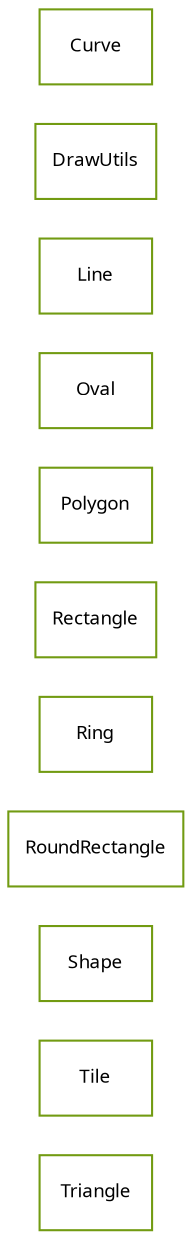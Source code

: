 strict digraph class_diagram {
  rankdir=LR;
  TypeTriangle[
    label="Triangle",
    URL="Triangle.html",
    tooltip="com.sekati.draw.Triangle",
    fontname="Verdana",
    fontsize="9"
    color="#729b12"
    shape="record"
  ];
  TypeTile[
    label="Tile",
    URL="Tile.html",
    tooltip="com.sekati.draw.Tile",
    fontname="Verdana",
    fontsize="9"
    color="#729b12"
    shape="record"
  ];
  TypeShape[
    label="Shape",
    URL="Shape.html",
    tooltip="com.sekati.draw.Shape",
    fontname="Verdana",
    fontsize="9"
    color="#729b12"
    shape="record"
  ];
  TypeRoundRectangle[
    label="RoundRectangle",
    URL="RoundRectangle.html",
    tooltip="com.sekati.draw.RoundRectangle",
    fontname="Verdana",
    fontsize="9"
    color="#729b12"
    shape="record"
  ];
  TypeRing[
    label="Ring",
    URL="Ring.html",
    tooltip="com.sekati.draw.Ring",
    fontname="Verdana",
    fontsize="9"
    color="#729b12"
    shape="record"
  ];
  TypeRectangle[
    label="Rectangle",
    URL="Rectangle.html",
    tooltip="com.sekati.draw.Rectangle",
    fontname="Verdana",
    fontsize="9"
    color="#729b12"
    shape="record"
  ];
  TypePolygon[
    label="Polygon",
    URL="Polygon.html",
    tooltip="com.sekati.draw.Polygon",
    fontname="Verdana",
    fontsize="9"
    color="#729b12"
    shape="record"
  ];
  TypeOval[
    label="Oval",
    URL="Oval.html",
    tooltip="com.sekati.draw.Oval",
    fontname="Verdana",
    fontsize="9"
    color="#729b12"
    shape="record"
  ];
  TypeLine[
    label="Line",
    URL="Line.html",
    tooltip="com.sekati.draw.Line",
    fontname="Verdana",
    fontsize="9"
    color="#729b12"
    shape="record"
  ];
  TypeDrawUtils[
    label="DrawUtils",
    URL="DrawUtils.html",
    tooltip="com.sekati.draw.DrawUtils",
    fontname="Verdana",
    fontsize="9"
    color="#729b12"
    shape="record"
  ];
  TypeCurve[
    label="Curve",
    URL="Curve.html",
    tooltip="com.sekati.draw.Curve",
    fontname="Verdana",
    fontsize="9"
    color="#729b12"
    shape="record"
  ];
}
